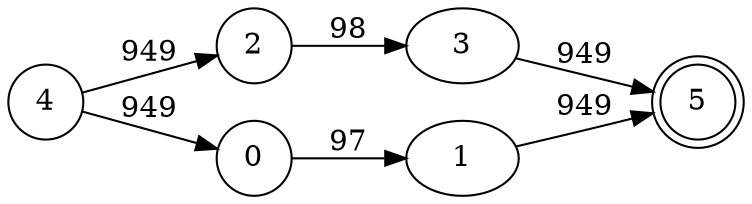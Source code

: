 digraph automata1 {
	rankdir=LR
	4 [label=4 shape=circle]
	5 [label=5 shape=doublecircle]
	2 [label=2 shape=circle]
	0 [label=0 shape=circle]
	4 -> 2 [label=949]
	4 -> 0 [label=949]
	2 -> 3 [label=98]
	3 -> 5 [label=949]
	0 -> 1 [label=97]
	1 -> 5 [label=949]
}
